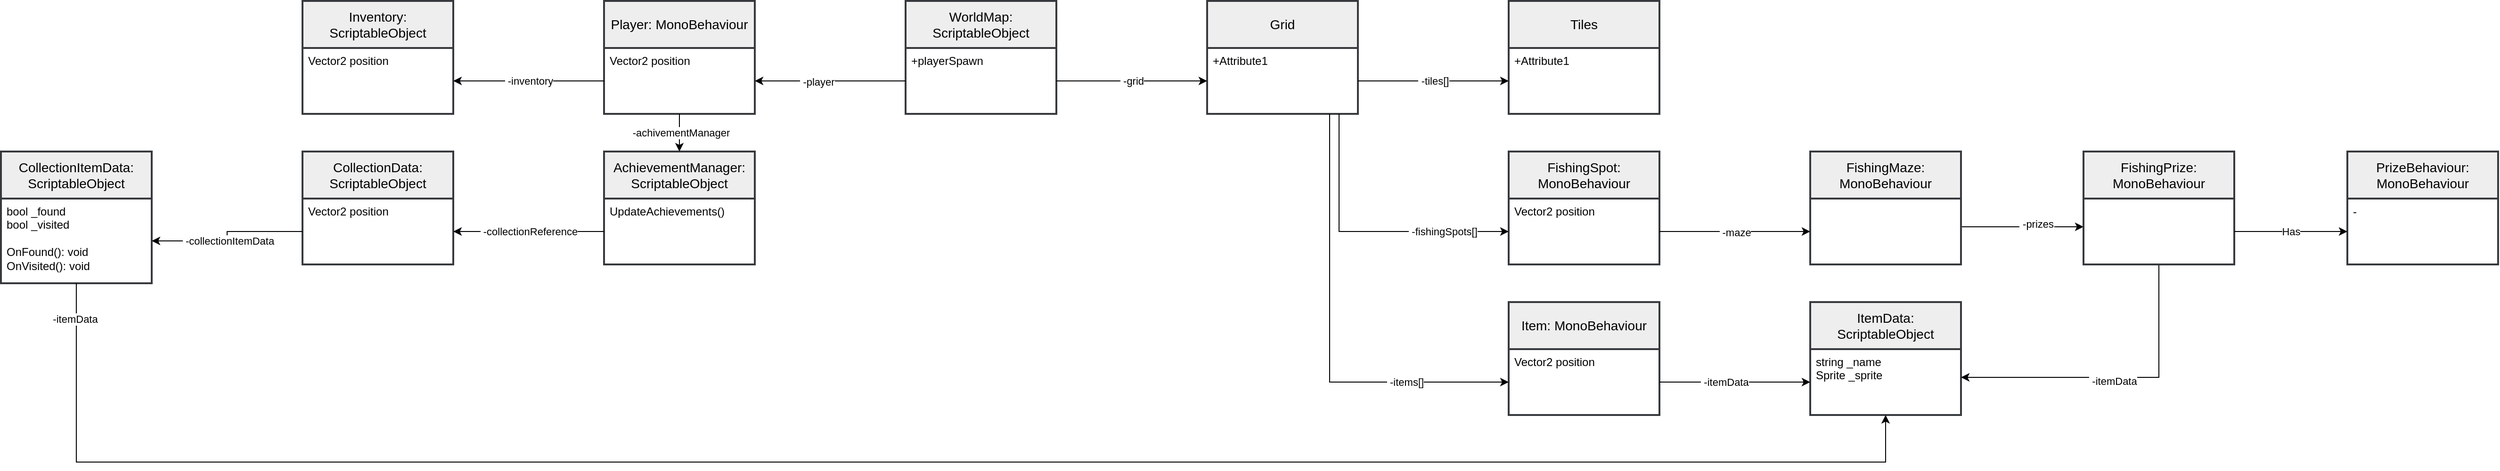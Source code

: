 <mxfile version="21.5.0" type="github">
  <diagram name="Page-1" id="t8bx6x7I-YUx6AVbqyT5">
    <mxGraphModel dx="1671" dy="750" grid="1" gridSize="10" guides="1" tooltips="1" connect="1" arrows="1" fold="1" page="1" pageScale="1" pageWidth="850" pageHeight="1100" math="0" shadow="0">
      <root>
        <mxCell id="0" />
        <mxCell id="1" parent="0" />
        <mxCell id="mpGO6FQoUKyPo6UsDDuL-1" value="&lt;div&gt;Player: MonoBehaviour&lt;br&gt;&lt;/div&gt;" style="swimlane;childLayout=stackLayout;horizontal=1;startSize=50;horizontalStack=0;rounded=0;fontSize=14;fontStyle=0;strokeWidth=2;resizeParent=0;resizeLast=1;shadow=0;dashed=0;align=center;arcSize=4;whiteSpace=wrap;html=1;swimlaneLine=1;glass=0;fillColor=#eeeeee;strokeColor=#36393d;" vertex="1" parent="1">
          <mxGeometry x="120" y="200" width="160" height="120" as="geometry" />
        </mxCell>
        <mxCell id="mpGO6FQoUKyPo6UsDDuL-2" value="Vector2 position" style="align=left;strokeColor=none;fillColor=none;spacingLeft=4;fontSize=12;verticalAlign=top;resizable=0;rotatable=0;part=1;html=1;" vertex="1" parent="mpGO6FQoUKyPo6UsDDuL-1">
          <mxGeometry y="50" width="160" height="70" as="geometry" />
        </mxCell>
        <mxCell id="mpGO6FQoUKyPo6UsDDuL-3" value="&lt;div&gt;WorldMap: ScriptableObject&lt;br&gt;&lt;/div&gt;" style="swimlane;childLayout=stackLayout;horizontal=1;startSize=50;horizontalStack=0;rounded=0;fontSize=14;fontStyle=0;strokeWidth=2;resizeParent=0;resizeLast=1;shadow=0;dashed=0;align=center;arcSize=4;whiteSpace=wrap;html=1;swimlaneLine=1;glass=0;fillColor=#eeeeee;strokeColor=#36393d;" vertex="1" parent="1">
          <mxGeometry x="440" y="200" width="160" height="120" as="geometry" />
        </mxCell>
        <mxCell id="mpGO6FQoUKyPo6UsDDuL-4" value="+playerSpawn" style="align=left;strokeColor=none;fillColor=none;spacingLeft=4;fontSize=12;verticalAlign=top;resizable=0;rotatable=0;part=1;html=1;" vertex="1" parent="mpGO6FQoUKyPo6UsDDuL-3">
          <mxGeometry y="50" width="160" height="70" as="geometry" />
        </mxCell>
        <mxCell id="mpGO6FQoUKyPo6UsDDuL-5" value="Tiles" style="swimlane;childLayout=stackLayout;horizontal=1;startSize=50;horizontalStack=0;rounded=0;fontSize=14;fontStyle=0;strokeWidth=2;resizeParent=0;resizeLast=1;shadow=0;dashed=0;align=center;arcSize=4;whiteSpace=wrap;html=1;swimlaneLine=1;glass=0;fillColor=#eeeeee;strokeColor=#36393d;" vertex="1" parent="1">
          <mxGeometry x="1080" y="200" width="160" height="120" as="geometry" />
        </mxCell>
        <mxCell id="mpGO6FQoUKyPo6UsDDuL-6" value="+Attribute1" style="align=left;strokeColor=none;fillColor=none;spacingLeft=4;fontSize=12;verticalAlign=top;resizable=0;rotatable=0;part=1;html=1;" vertex="1" parent="mpGO6FQoUKyPo6UsDDuL-5">
          <mxGeometry y="50" width="160" height="70" as="geometry" />
        </mxCell>
        <mxCell id="mpGO6FQoUKyPo6UsDDuL-7" value="&lt;div&gt;Grid&lt;/div&gt;" style="swimlane;childLayout=stackLayout;horizontal=1;startSize=50;horizontalStack=0;rounded=0;fontSize=14;fontStyle=0;strokeWidth=2;resizeParent=0;resizeLast=1;shadow=0;dashed=0;align=center;arcSize=4;whiteSpace=wrap;html=1;swimlaneLine=1;glass=0;fillColor=#eeeeee;strokeColor=#36393d;" vertex="1" parent="1">
          <mxGeometry x="760" y="200" width="160" height="120" as="geometry" />
        </mxCell>
        <mxCell id="mpGO6FQoUKyPo6UsDDuL-8" value="+Attribute1" style="align=left;strokeColor=none;fillColor=none;spacingLeft=4;fontSize=12;verticalAlign=top;resizable=0;rotatable=0;part=1;html=1;" vertex="1" parent="mpGO6FQoUKyPo6UsDDuL-7">
          <mxGeometry y="50" width="160" height="70" as="geometry" />
        </mxCell>
        <mxCell id="mpGO6FQoUKyPo6UsDDuL-45" style="edgeStyle=orthogonalEdgeStyle;rounded=0;orthogonalLoop=1;jettySize=auto;html=1;" edge="1" parent="1">
          <mxGeometry relative="1" as="geometry">
            <mxPoint x="1560" y="440" as="sourcePoint" />
            <mxPoint x="1690" y="440" as="targetPoint" />
          </mxGeometry>
        </mxCell>
        <mxCell id="mpGO6FQoUKyPo6UsDDuL-47" value="&amp;nbsp;-prizes" style="edgeLabel;html=1;align=center;verticalAlign=middle;resizable=0;points=[];" vertex="1" connectable="0" parent="mpGO6FQoUKyPo6UsDDuL-45">
          <mxGeometry x="0.231" y="3" relative="1" as="geometry">
            <mxPoint as="offset" />
          </mxGeometry>
        </mxCell>
        <mxCell id="mpGO6FQoUKyPo6UsDDuL-12" value="FishingMaze: MonoBehaviour" style="swimlane;childLayout=stackLayout;horizontal=1;startSize=50;horizontalStack=0;rounded=0;fontSize=14;fontStyle=0;strokeWidth=2;resizeParent=0;resizeLast=1;shadow=0;dashed=0;align=center;arcSize=4;whiteSpace=wrap;html=1;swimlaneLine=1;glass=0;fillColor=#eeeeee;strokeColor=#36393d;" vertex="1" parent="1">
          <mxGeometry x="1400" y="360" width="160" height="120" as="geometry" />
        </mxCell>
        <mxCell id="mpGO6FQoUKyPo6UsDDuL-14" value="&lt;div&gt;FishingSpot: MonoBehaviour&lt;/div&gt;" style="swimlane;childLayout=stackLayout;horizontal=1;startSize=50;horizontalStack=0;rounded=0;fontSize=14;fontStyle=0;strokeWidth=2;resizeParent=0;resizeLast=1;shadow=0;dashed=0;align=center;arcSize=4;whiteSpace=wrap;html=1;swimlaneLine=1;glass=0;fillColor=#eeeeee;strokeColor=#36393d;" vertex="1" parent="1">
          <mxGeometry x="1080" y="360" width="160" height="120" as="geometry" />
        </mxCell>
        <mxCell id="mpGO6FQoUKyPo6UsDDuL-15" value="Vector2 position" style="align=left;strokeColor=none;fillColor=none;spacingLeft=4;fontSize=12;verticalAlign=top;resizable=0;rotatable=0;part=1;html=1;" vertex="1" parent="mpGO6FQoUKyPo6UsDDuL-14">
          <mxGeometry y="50" width="160" height="70" as="geometry" />
        </mxCell>
        <mxCell id="mpGO6FQoUKyPo6UsDDuL-24" value="&lt;div&gt;Item: MonoBehaviour&lt;br&gt;&lt;/div&gt;" style="swimlane;childLayout=stackLayout;horizontal=1;startSize=50;horizontalStack=0;rounded=0;fontSize=14;fontStyle=0;strokeWidth=2;resizeParent=0;resizeLast=1;shadow=0;dashed=0;align=center;arcSize=4;whiteSpace=wrap;html=1;swimlaneLine=1;glass=0;fillColor=#eeeeee;strokeColor=#36393d;" vertex="1" parent="1">
          <mxGeometry x="1080" y="520" width="160" height="120" as="geometry" />
        </mxCell>
        <mxCell id="mpGO6FQoUKyPo6UsDDuL-25" value="Vector2 position" style="align=left;strokeColor=none;fillColor=none;spacingLeft=4;fontSize=12;verticalAlign=top;resizable=0;rotatable=0;part=1;html=1;" vertex="1" parent="mpGO6FQoUKyPo6UsDDuL-24">
          <mxGeometry y="50" width="160" height="70" as="geometry" />
        </mxCell>
        <mxCell id="mpGO6FQoUKyPo6UsDDuL-28" value="&amp;nbsp;-grid" style="edgeStyle=orthogonalEdgeStyle;rounded=0;orthogonalLoop=1;jettySize=auto;html=1;" edge="1" parent="1" source="mpGO6FQoUKyPo6UsDDuL-4" target="mpGO6FQoUKyPo6UsDDuL-8">
          <mxGeometry relative="1" as="geometry" />
        </mxCell>
        <mxCell id="mpGO6FQoUKyPo6UsDDuL-29" value="&amp;nbsp;-tiles[]" style="edgeStyle=orthogonalEdgeStyle;rounded=0;orthogonalLoop=1;jettySize=auto;html=1;" edge="1" parent="1" source="mpGO6FQoUKyPo6UsDDuL-8" target="mpGO6FQoUKyPo6UsDDuL-6">
          <mxGeometry relative="1" as="geometry" />
        </mxCell>
        <mxCell id="mpGO6FQoUKyPo6UsDDuL-31" value="&amp;nbsp;-fishingSpots[]" style="edgeStyle=orthogonalEdgeStyle;rounded=0;orthogonalLoop=1;jettySize=auto;html=1;" edge="1" parent="1" source="mpGO6FQoUKyPo6UsDDuL-8" target="mpGO6FQoUKyPo6UsDDuL-15">
          <mxGeometry x="0.541" relative="1" as="geometry">
            <Array as="points">
              <mxPoint x="900" y="445" />
            </Array>
            <mxPoint as="offset" />
          </mxGeometry>
        </mxCell>
        <mxCell id="mpGO6FQoUKyPo6UsDDuL-32" value="&amp;nbsp;-maze" style="edgeStyle=orthogonalEdgeStyle;rounded=0;orthogonalLoop=1;jettySize=auto;html=1;" edge="1" parent="1" source="mpGO6FQoUKyPo6UsDDuL-15">
          <mxGeometry relative="1" as="geometry">
            <mxPoint x="1400" y="445" as="targetPoint" />
          </mxGeometry>
        </mxCell>
        <mxCell id="mpGO6FQoUKyPo6UsDDuL-33" value="&lt;div&gt;&amp;nbsp;-items[]&lt;/div&gt;" style="edgeStyle=orthogonalEdgeStyle;rounded=0;orthogonalLoop=1;jettySize=auto;html=1;" edge="1" parent="1" source="mpGO6FQoUKyPo6UsDDuL-8" target="mpGO6FQoUKyPo6UsDDuL-25">
          <mxGeometry x="0.537" relative="1" as="geometry">
            <Array as="points">
              <mxPoint x="890" y="605" />
            </Array>
            <mxPoint as="offset" />
          </mxGeometry>
        </mxCell>
        <mxCell id="mpGO6FQoUKyPo6UsDDuL-34" style="edgeStyle=orthogonalEdgeStyle;rounded=0;orthogonalLoop=1;jettySize=auto;html=1;" edge="1" parent="1" source="mpGO6FQoUKyPo6UsDDuL-4" target="mpGO6FQoUKyPo6UsDDuL-2">
          <mxGeometry relative="1" as="geometry" />
        </mxCell>
        <mxCell id="mpGO6FQoUKyPo6UsDDuL-35" value="&amp;nbsp;-player" style="edgeLabel;html=1;align=center;verticalAlign=middle;resizable=0;points=[];" vertex="1" connectable="0" parent="mpGO6FQoUKyPo6UsDDuL-34">
          <mxGeometry x="0.173" y="1" relative="1" as="geometry">
            <mxPoint as="offset" />
          </mxGeometry>
        </mxCell>
        <mxCell id="mpGO6FQoUKyPo6UsDDuL-36" value="Inventory: ScriptableObject" style="swimlane;childLayout=stackLayout;horizontal=1;startSize=50;horizontalStack=0;rounded=0;fontSize=14;fontStyle=0;strokeWidth=2;resizeParent=0;resizeLast=1;shadow=0;dashed=0;align=center;arcSize=4;whiteSpace=wrap;html=1;swimlaneLine=1;glass=0;fillColor=#eeeeee;strokeColor=#36393d;" vertex="1" parent="1">
          <mxGeometry x="-200" y="200" width="160" height="120" as="geometry" />
        </mxCell>
        <mxCell id="mpGO6FQoUKyPo6UsDDuL-37" value="Vector2 position" style="align=left;strokeColor=none;fillColor=none;spacingLeft=4;fontSize=12;verticalAlign=top;resizable=0;rotatable=0;part=1;html=1;" vertex="1" parent="mpGO6FQoUKyPo6UsDDuL-36">
          <mxGeometry y="50" width="160" height="70" as="geometry" />
        </mxCell>
        <mxCell id="mpGO6FQoUKyPo6UsDDuL-38" value="&amp;nbsp;-inventory" style="edgeStyle=orthogonalEdgeStyle;rounded=0;orthogonalLoop=1;jettySize=auto;html=1;entryX=1;entryY=0.5;entryDx=0;entryDy=0;" edge="1" parent="1" source="mpGO6FQoUKyPo6UsDDuL-2" target="mpGO6FQoUKyPo6UsDDuL-37">
          <mxGeometry relative="1" as="geometry" />
        </mxCell>
        <mxCell id="mpGO6FQoUKyPo6UsDDuL-41" value="ItemData: ScriptableObject" style="swimlane;childLayout=stackLayout;horizontal=1;startSize=50;horizontalStack=0;rounded=0;fontSize=14;fontStyle=0;strokeWidth=2;resizeParent=0;resizeLast=1;shadow=0;dashed=0;align=center;arcSize=4;whiteSpace=wrap;html=1;swimlaneLine=1;glass=0;fillColor=#eeeeee;strokeColor=#36393d;" vertex="1" parent="1">
          <mxGeometry x="1400" y="520" width="160" height="120" as="geometry" />
        </mxCell>
        <mxCell id="mpGO6FQoUKyPo6UsDDuL-42" value="&lt;div&gt;string _name&lt;/div&gt;&lt;div&gt;Sprite _sprite&lt;br&gt;&lt;/div&gt;" style="align=left;strokeColor=none;fillColor=none;spacingLeft=4;fontSize=12;verticalAlign=top;resizable=0;rotatable=0;part=1;html=1;" vertex="1" parent="mpGO6FQoUKyPo6UsDDuL-41">
          <mxGeometry y="50" width="160" height="70" as="geometry" />
        </mxCell>
        <mxCell id="mpGO6FQoUKyPo6UsDDuL-43" style="edgeStyle=orthogonalEdgeStyle;rounded=0;orthogonalLoop=1;jettySize=auto;html=1;entryX=0;entryY=0.5;entryDx=0;entryDy=0;" edge="1" parent="1" source="mpGO6FQoUKyPo6UsDDuL-25" target="mpGO6FQoUKyPo6UsDDuL-42">
          <mxGeometry relative="1" as="geometry" />
        </mxCell>
        <mxCell id="mpGO6FQoUKyPo6UsDDuL-49" value="&amp;nbsp;-itemData" style="edgeLabel;html=1;align=center;verticalAlign=middle;resizable=0;points=[];" vertex="1" connectable="0" parent="mpGO6FQoUKyPo6UsDDuL-43">
          <mxGeometry x="-0.146" relative="1" as="geometry">
            <mxPoint as="offset" />
          </mxGeometry>
        </mxCell>
        <mxCell id="mpGO6FQoUKyPo6UsDDuL-46" style="edgeStyle=orthogonalEdgeStyle;rounded=0;orthogonalLoop=1;jettySize=auto;html=1;" edge="1" parent="1" source="mpGO6FQoUKyPo6UsDDuL-44" target="mpGO6FQoUKyPo6UsDDuL-42">
          <mxGeometry relative="1" as="geometry">
            <Array as="points">
              <mxPoint x="1770" y="600" />
            </Array>
          </mxGeometry>
        </mxCell>
        <mxCell id="mpGO6FQoUKyPo6UsDDuL-48" value="&amp;nbsp;-itemData" style="edgeLabel;html=1;align=center;verticalAlign=middle;resizable=0;points=[];" vertex="1" connectable="0" parent="mpGO6FQoUKyPo6UsDDuL-46">
          <mxGeometry x="0.025" y="4" relative="1" as="geometry">
            <mxPoint as="offset" />
          </mxGeometry>
        </mxCell>
        <mxCell id="mpGO6FQoUKyPo6UsDDuL-44" value="FishingPrize: MonoBehaviour" style="swimlane;childLayout=stackLayout;horizontal=1;startSize=50;horizontalStack=0;rounded=0;fontSize=14;fontStyle=0;strokeWidth=2;resizeParent=0;resizeLast=1;shadow=0;dashed=0;align=center;arcSize=4;whiteSpace=wrap;html=1;swimlaneLine=1;glass=0;fillColor=#eeeeee;strokeColor=#36393d;" vertex="1" parent="1">
          <mxGeometry x="1690" y="360" width="160" height="120" as="geometry" />
        </mxCell>
        <mxCell id="mpGO6FQoUKyPo6UsDDuL-63" value="&amp;nbsp;" style="text;html=1;align=left;verticalAlign=top;resizable=0;points=[];autosize=1;strokeColor=none;fillColor=none;" vertex="1" parent="mpGO6FQoUKyPo6UsDDuL-44">
          <mxGeometry y="50" width="160" height="70" as="geometry" />
        </mxCell>
        <mxCell id="mpGO6FQoUKyPo6UsDDuL-50" value="CollectionData: ScriptableObject" style="swimlane;childLayout=stackLayout;horizontal=1;startSize=50;horizontalStack=0;rounded=0;fontSize=14;fontStyle=0;strokeWidth=2;resizeParent=0;resizeLast=1;shadow=0;dashed=0;align=center;arcSize=4;whiteSpace=wrap;html=1;swimlaneLine=1;glass=0;fillColor=#eeeeee;strokeColor=#36393d;" vertex="1" parent="1">
          <mxGeometry x="-200" y="360" width="160" height="120" as="geometry" />
        </mxCell>
        <mxCell id="mpGO6FQoUKyPo6UsDDuL-51" value="Vector2 position" style="align=left;strokeColor=none;fillColor=none;spacingLeft=4;fontSize=12;verticalAlign=top;resizable=0;rotatable=0;part=1;html=1;" vertex="1" parent="mpGO6FQoUKyPo6UsDDuL-50">
          <mxGeometry y="50" width="160" height="70" as="geometry" />
        </mxCell>
        <mxCell id="mpGO6FQoUKyPo6UsDDuL-53" value="&lt;div&gt;AchievementManager: ScriptableObject&lt;br&gt;&lt;/div&gt;" style="swimlane;childLayout=stackLayout;horizontal=1;startSize=50;horizontalStack=0;rounded=0;fontSize=14;fontStyle=0;strokeWidth=2;resizeParent=0;resizeLast=1;shadow=0;dashed=0;align=center;arcSize=4;whiteSpace=wrap;html=1;swimlaneLine=1;glass=0;fillColor=#eeeeee;strokeColor=#36393d;" vertex="1" parent="1">
          <mxGeometry x="120" y="360" width="160" height="120" as="geometry" />
        </mxCell>
        <mxCell id="mpGO6FQoUKyPo6UsDDuL-54" value="UpdateAchievements()" style="align=left;strokeColor=none;fillColor=none;spacingLeft=4;fontSize=12;verticalAlign=top;resizable=0;rotatable=0;part=1;html=1;" vertex="1" parent="mpGO6FQoUKyPo6UsDDuL-53">
          <mxGeometry y="50" width="160" height="70" as="geometry" />
        </mxCell>
        <mxCell id="mpGO6FQoUKyPo6UsDDuL-55" value="&amp;nbsp;-achivementManager" style="edgeStyle=orthogonalEdgeStyle;rounded=0;orthogonalLoop=1;jettySize=auto;html=1;" edge="1" parent="1" source="mpGO6FQoUKyPo6UsDDuL-2" target="mpGO6FQoUKyPo6UsDDuL-53">
          <mxGeometry relative="1" as="geometry" />
        </mxCell>
        <mxCell id="mpGO6FQoUKyPo6UsDDuL-56" value="&amp;nbsp;-collectionReference" style="edgeStyle=orthogonalEdgeStyle;rounded=0;orthogonalLoop=1;jettySize=auto;html=1;" edge="1" parent="1" source="mpGO6FQoUKyPo6UsDDuL-54" target="mpGO6FQoUKyPo6UsDDuL-51">
          <mxGeometry relative="1" as="geometry" />
        </mxCell>
        <mxCell id="mpGO6FQoUKyPo6UsDDuL-57" value="CollectionItemData: ScriptableObject" style="swimlane;childLayout=stackLayout;horizontal=1;startSize=50;horizontalStack=0;rounded=0;fontSize=14;fontStyle=0;strokeWidth=2;resizeParent=0;resizeLast=1;shadow=0;dashed=0;align=center;arcSize=4;whiteSpace=wrap;html=1;swimlaneLine=1;glass=0;fillColor=#eeeeee;strokeColor=#36393d;" vertex="1" parent="1">
          <mxGeometry x="-520" y="360" width="160" height="140" as="geometry" />
        </mxCell>
        <mxCell id="mpGO6FQoUKyPo6UsDDuL-58" value="&lt;div&gt;bool _found&lt;/div&gt;&lt;div&gt;bool _visited&lt;/div&gt;&lt;div&gt;&lt;br&gt;&lt;/div&gt;&lt;div&gt;OnFound(): void&lt;br&gt;&lt;/div&gt;&lt;div&gt;OnVisited(): void&lt;br&gt;&lt;/div&gt;" style="align=left;strokeColor=none;fillColor=none;spacingLeft=4;fontSize=12;verticalAlign=top;resizable=0;rotatable=0;part=1;html=1;" vertex="1" parent="mpGO6FQoUKyPo6UsDDuL-57">
          <mxGeometry y="50" width="160" height="90" as="geometry" />
        </mxCell>
        <mxCell id="mpGO6FQoUKyPo6UsDDuL-59" style="edgeStyle=orthogonalEdgeStyle;rounded=0;orthogonalLoop=1;jettySize=auto;html=1;entryX=1;entryY=0.5;entryDx=0;entryDy=0;" edge="1" parent="1" source="mpGO6FQoUKyPo6UsDDuL-51" target="mpGO6FQoUKyPo6UsDDuL-58">
          <mxGeometry relative="1" as="geometry" />
        </mxCell>
        <mxCell id="mpGO6FQoUKyPo6UsDDuL-67" value="&amp;nbsp;-collectionItemData" style="edgeLabel;html=1;align=center;verticalAlign=middle;resizable=0;points=[];" vertex="1" connectable="0" parent="mpGO6FQoUKyPo6UsDDuL-59">
          <mxGeometry x="0.153" y="-2" relative="1" as="geometry">
            <mxPoint x="9" y="2" as="offset" />
          </mxGeometry>
        </mxCell>
        <mxCell id="mpGO6FQoUKyPo6UsDDuL-60" style="edgeStyle=orthogonalEdgeStyle;rounded=0;orthogonalLoop=1;jettySize=auto;html=1;" edge="1" parent="1" source="mpGO6FQoUKyPo6UsDDuL-58" target="mpGO6FQoUKyPo6UsDDuL-42">
          <mxGeometry relative="1" as="geometry">
            <Array as="points">
              <mxPoint x="-440" y="690" />
              <mxPoint x="1480" y="690" />
            </Array>
          </mxGeometry>
        </mxCell>
        <mxCell id="mpGO6FQoUKyPo6UsDDuL-61" value="&amp;nbsp;-itemData" style="edgeLabel;html=1;align=center;verticalAlign=middle;resizable=0;points=[];" vertex="1" connectable="0" parent="mpGO6FQoUKyPo6UsDDuL-60">
          <mxGeometry x="-0.965" y="-3" relative="1" as="geometry">
            <mxPoint as="offset" />
          </mxGeometry>
        </mxCell>
        <mxCell id="mpGO6FQoUKyPo6UsDDuL-64" value="PrizeBehaviour: MonoBehaviour" style="swimlane;childLayout=stackLayout;horizontal=1;startSize=50;horizontalStack=0;rounded=0;fontSize=14;fontStyle=0;strokeWidth=2;resizeParent=0;resizeLast=1;shadow=0;dashed=0;align=center;arcSize=4;whiteSpace=wrap;html=1;swimlaneLine=1;glass=0;fillColor=#eeeeee;strokeColor=#36393d;" vertex="1" parent="1">
          <mxGeometry x="1970" y="360" width="160" height="120" as="geometry" />
        </mxCell>
        <mxCell id="mpGO6FQoUKyPo6UsDDuL-65" value="-" style="align=left;strokeColor=none;fillColor=none;spacingLeft=4;fontSize=12;verticalAlign=top;resizable=0;rotatable=0;part=1;html=1;" vertex="1" parent="mpGO6FQoUKyPo6UsDDuL-64">
          <mxGeometry y="50" width="160" height="70" as="geometry" />
        </mxCell>
        <mxCell id="mpGO6FQoUKyPo6UsDDuL-66" value="Has" style="edgeStyle=orthogonalEdgeStyle;rounded=0;orthogonalLoop=1;jettySize=auto;html=1;" edge="1" parent="1" source="mpGO6FQoUKyPo6UsDDuL-63" target="mpGO6FQoUKyPo6UsDDuL-65">
          <mxGeometry relative="1" as="geometry" />
        </mxCell>
      </root>
    </mxGraphModel>
  </diagram>
</mxfile>
